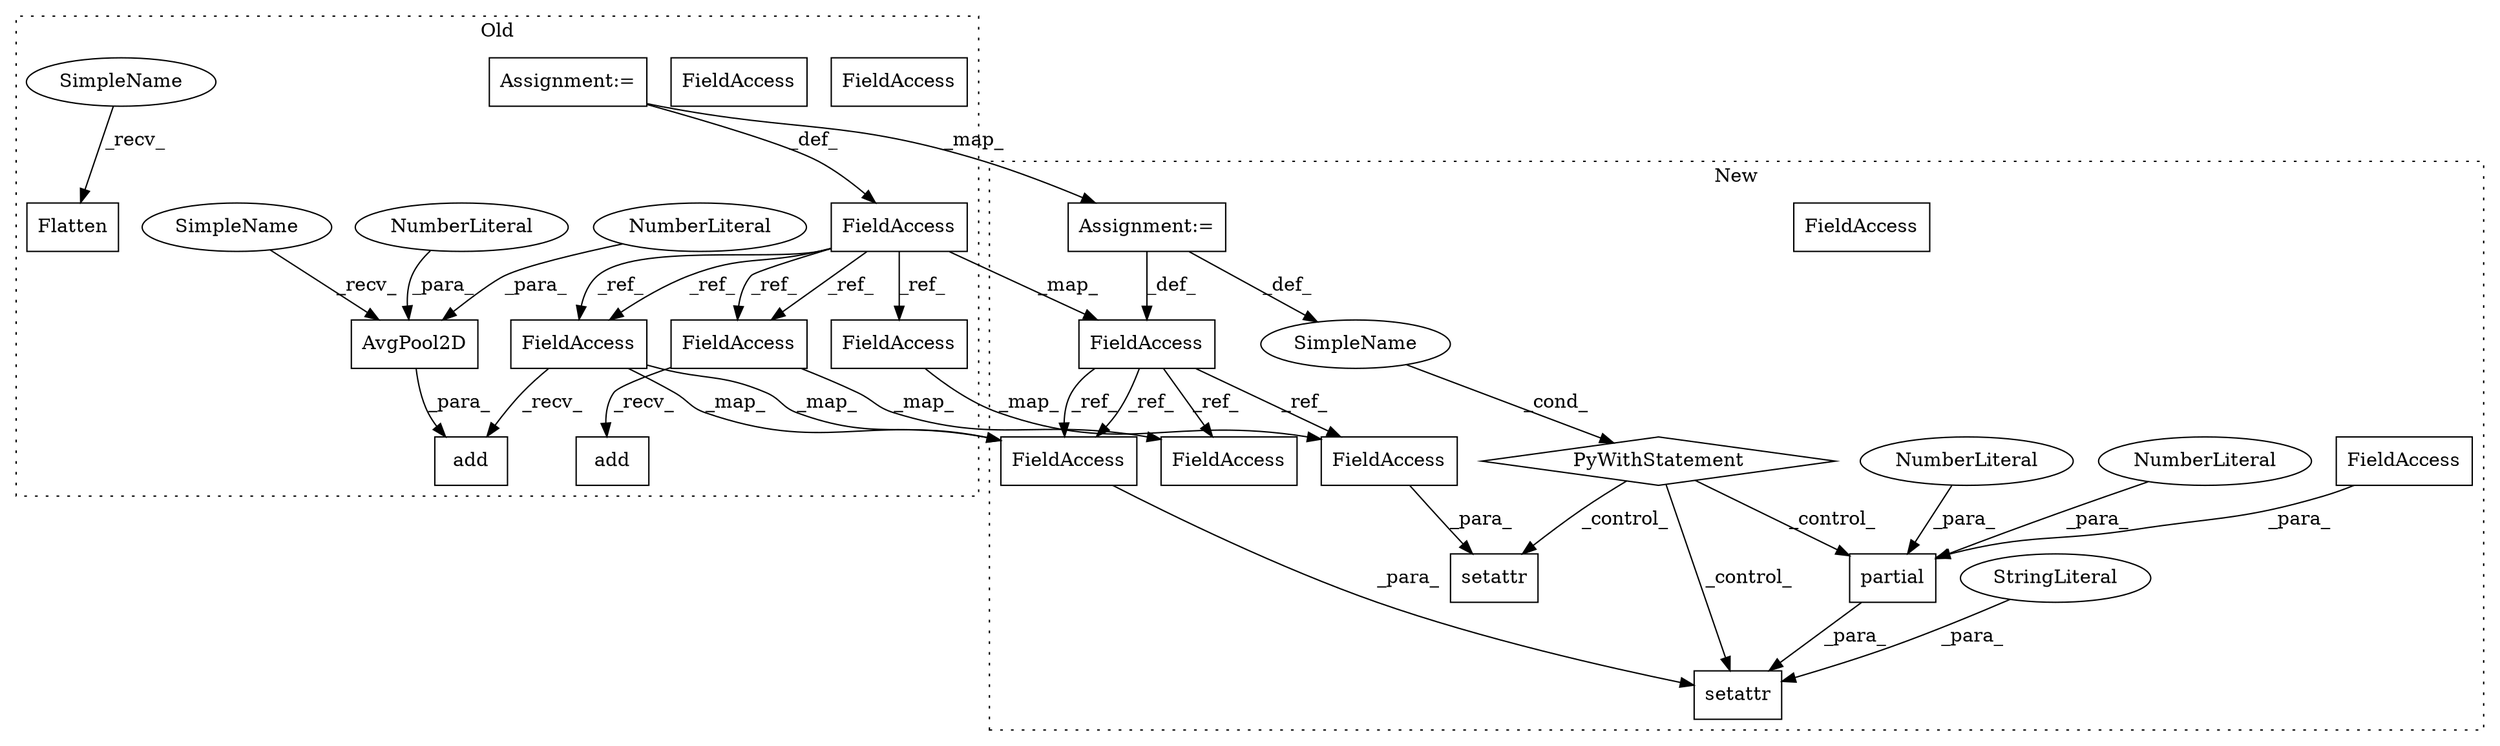 digraph G {
subgraph cluster0 {
1 [label="add" a="32" s="7036,7057" l="4,1" shape="box"];
5 [label="FieldAccess" a="22" s="7024" l="11" shape="box"];
8 [label="FieldAccess" a="22" s="6772" l="11" shape="box"];
9 [label="FieldAccess" a="22" s="7175" l="11" shape="box"];
11 [label="add" a="32" s="7187,7203" l="4,1" shape="box"];
17 [label="Assignment:=" a="7" s="6783" l="1" shape="box"];
20 [label="AvgPool2D" a="32" s="7043,7056" l="10,1" shape="box"];
21 [label="Flatten" a="32" s="6988" l="9" shape="box"];
22 [label="NumberLiteral" a="34" s="7055" l="1" shape="ellipse"];
23 [label="NumberLiteral" a="34" s="7053" l="1" shape="ellipse"];
24 [label="SimpleName" a="42" s="7040" l="2" shape="ellipse"];
25 [label="SimpleName" a="42" s="6985" l="2" shape="ellipse"];
28 [label="FieldAccess" a="22" s="6969" l="11" shape="box"];
29 [label="FieldAccess" a="22" s="7024" l="11" shape="box"];
30 [label="FieldAccess" a="22" s="7175" l="11" shape="box"];
label = "Old";
style="dotted";
}
subgraph cluster1 {
2 [label="partial" a="32" s="8356,8404" l="8,1" shape="box"];
3 [label="FieldAccess" a="22" s="8364" l="36" shape="box"];
4 [label="setattr" a="32" s="8325,8405" l="8,1" shape="box"];
6 [label="FieldAccess" a="22" s="8333" l="11" shape="box"];
7 [label="FieldAccess" a="22" s="7914" l="11" shape="box"];
10 [label="FieldAccess" a="22" s="8572" l="11" shape="box"];
12 [label="NumberLiteral" a="34" s="8401" l="1" shape="ellipse"];
13 [label="NumberLiteral" a="34" s="8403" l="1" shape="ellipse"];
14 [label="PyWithStatement" a="104" s="7952,7986" l="10,2" shape="diamond"];
15 [label="SimpleName" a="42" s="" l="" shape="ellipse"];
16 [label="StringLiteral" a="45" s="8345" l="10" shape="ellipse"];
18 [label="Assignment:=" a="7" s="7925" l="1" shape="box"];
19 [label="setattr" a="32" s="8189,8294" l="8,1" shape="box"];
26 [label="FieldAccess" a="22" s="8333" l="11" shape="box"];
27 [label="FieldAccess" a="22" s="8197" l="11" shape="box"];
label = "New";
style="dotted";
}
2 -> 4 [label="_para_"];
3 -> 2 [label="_para_"];
7 -> 27 [label="_ref_"];
7 -> 26 [label="_ref_"];
7 -> 26 [label="_ref_"];
7 -> 10 [label="_ref_"];
8 -> 30 [label="_ref_"];
8 -> 29 [label="_ref_"];
8 -> 28 [label="_ref_"];
8 -> 29 [label="_ref_"];
8 -> 30 [label="_ref_"];
8 -> 7 [label="_map_"];
12 -> 2 [label="_para_"];
13 -> 2 [label="_para_"];
14 -> 2 [label="_control_"];
14 -> 19 [label="_control_"];
14 -> 4 [label="_control_"];
15 -> 14 [label="_cond_"];
16 -> 4 [label="_para_"];
17 -> 18 [label="_map_"];
17 -> 8 [label="_def_"];
18 -> 7 [label="_def_"];
18 -> 15 [label="_def_"];
20 -> 1 [label="_para_"];
22 -> 20 [label="_para_"];
23 -> 20 [label="_para_"];
24 -> 20 [label="_recv_"];
25 -> 21 [label="_recv_"];
26 -> 4 [label="_para_"];
27 -> 19 [label="_para_"];
28 -> 27 [label="_map_"];
29 -> 26 [label="_map_"];
29 -> 1 [label="_recv_"];
29 -> 26 [label="_map_"];
30 -> 10 [label="_map_"];
30 -> 11 [label="_recv_"];
}